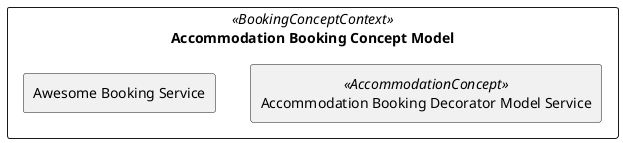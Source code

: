 @startuml
skinparam rectangle {
    roundCorner<<BusinessConcept>> 25
}

rectangle "Accommodation Booking Concept Model" <<BookingConceptContext>> {
rectangle "Accommodation Booking Decorator Model Service" <<AccommodationConcept>> as ex1
rectangle "Awesome Booking Service"
}
@enduml